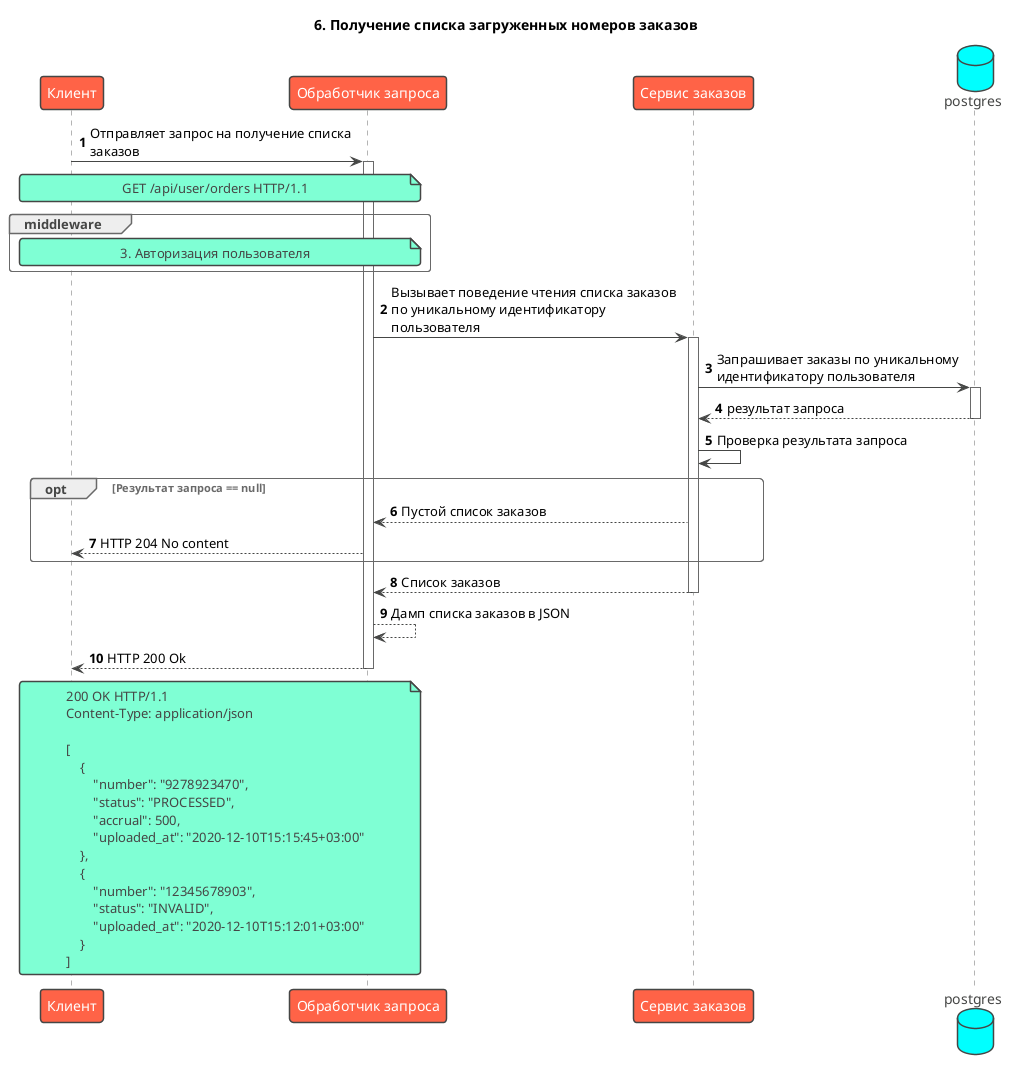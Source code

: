 @startuml
!theme vibrant
title: 6. Получение списка загруженных номеров заказов
skinparam maxMessageSize 300
autonumber

participant "Клиент" as client
participant "Обработчик запроса" as handler
participant "Сервис заказов" as order
database "postgres" as db

client -> handler ++ : Отправляет запрос на получение списка заказов
note over client, handler
    GET /api/user/orders HTTP/1.1
end note

group middleware
note over client, handler: 3. Авторизация пользователя
end group

handler -> order ++ : Вызывает поведение чтения списка заказов по уникальному идентификатору пользователя
order -> db ++ : Запрашивает заказы по уникальному идентификатору пользователя
return результат запроса

order -> order: Проверка результата запроса
opt Результат запроса == null
    order --> handler: Пустой список заказов
    handler --> client: HTTP 204 No content
end

return Список заказов
handler --> handler: Дамп списка заказов в JSON
return HTTP 200 Ok
note over client, handler
    200 OK HTTP/1.1
    Content-Type: application/json

    [
        {
            "number": "9278923470",
            "status": "PROCESSED",
            "accrual": 500,
            "uploaded_at": "2020-12-10T15:15:45+03:00"
        },
        {
            "number": "12345678903",
            "status": "INVALID",
            "uploaded_at": "2020-12-10T15:12:01+03:00"
        }
    ]
end note
@enduml